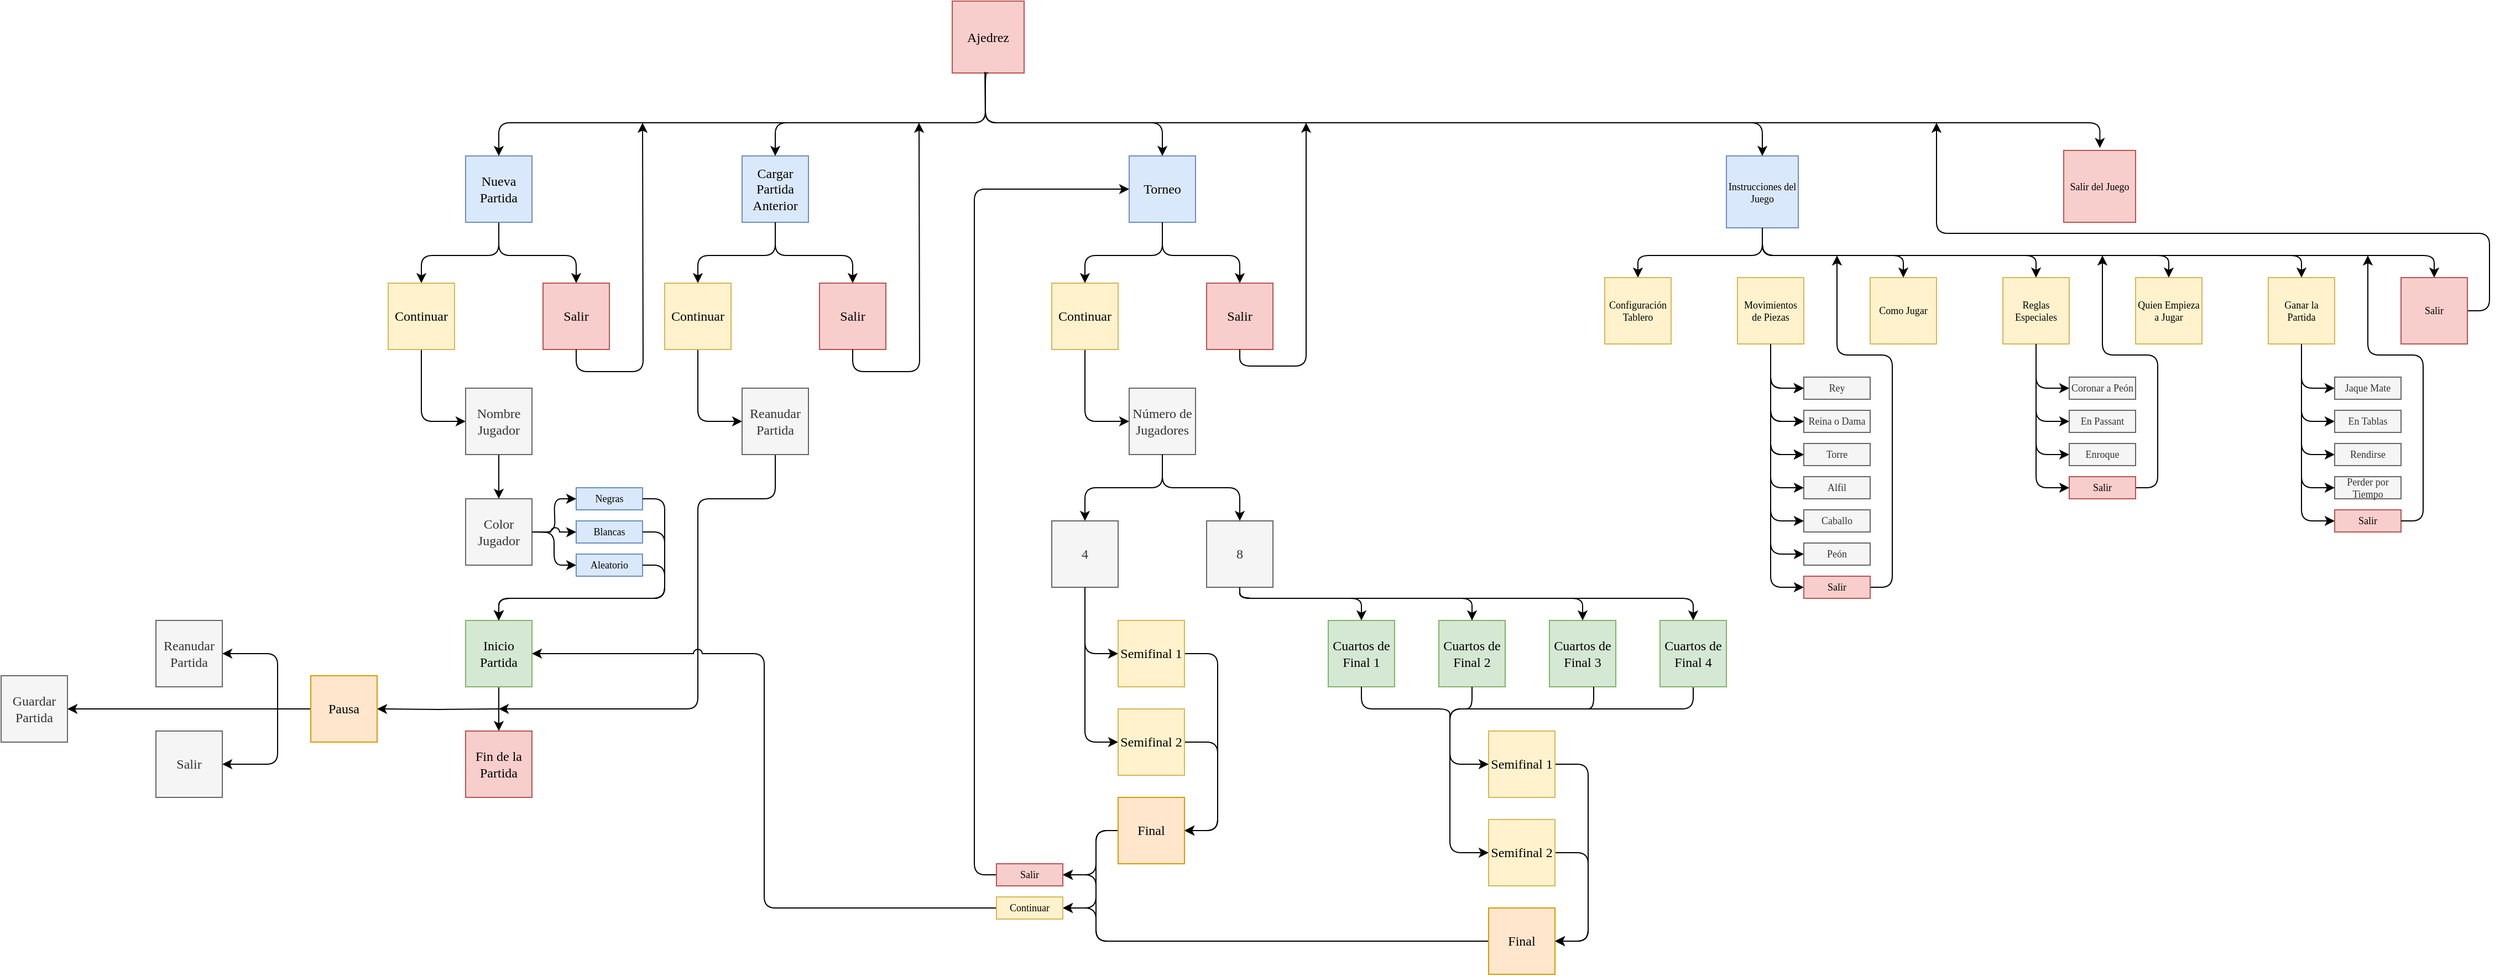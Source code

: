 <mxfile version="20.0.1" type="device"><diagram id="z6GlYAhw3vG-c2kYTJCL" name="Diagrama Flujo"><mxGraphModel dx="5795" dy="2648" grid="1" gridSize="10" guides="1" tooltips="1" connect="1" arrows="1" fold="1" page="0" pageScale="1" pageWidth="827" pageHeight="1169" math="0" shadow="0"><root><mxCell id="0"/><mxCell id="1" parent="0"/><mxCell id="bDnIO2Z3N-BTPdH9lTOX-17" value="" style="edgeStyle=orthogonalEdgeStyle;curved=0;rounded=1;sketch=0;orthogonalLoop=1;jettySize=auto;html=1;fontFamily=Comic Sans MS;fontSize=12;" edge="1" parent="1" source="bDnIO2Z3N-BTPdH9lTOX-1" target="bDnIO2Z3N-BTPdH9lTOX-6"><mxGeometry relative="1" as="geometry"><Array as="points"><mxPoint x="-2560" y="-710"/><mxPoint x="-2490" y="-710"/></Array></mxGeometry></mxCell><mxCell id="bDnIO2Z3N-BTPdH9lTOX-22" value="" style="edgeStyle=orthogonalEdgeStyle;curved=0;rounded=1;sketch=0;orthogonalLoop=1;jettySize=auto;html=1;fontFamily=Comic Sans MS;fontSize=12;entryX=0.5;entryY=0;entryDx=0;entryDy=0;" edge="1" parent="1" source="bDnIO2Z3N-BTPdH9lTOX-1" target="bDnIO2Z3N-BTPdH9lTOX-7"><mxGeometry relative="1" as="geometry"><Array as="points"><mxPoint x="-2560" y="-710"/><mxPoint x="-2630" y="-710"/></Array></mxGeometry></mxCell><mxCell id="bDnIO2Z3N-BTPdH9lTOX-1" value="Nueva Partida" style="whiteSpace=wrap;html=1;aspect=fixed;rounded=0;sketch=0;fillColor=#dae8fc;strokeColor=#6c8ebf;fontFamily=Comic Sans MS;" vertex="1" parent="1"><mxGeometry x="-2590" y="-800" width="60" height="60" as="geometry"/></mxCell><mxCell id="bDnIO2Z3N-BTPdH9lTOX-2" value="Cargar Partida Anterior" style="whiteSpace=wrap;html=1;aspect=fixed;rounded=0;sketch=0;fillColor=#dae8fc;strokeColor=#6c8ebf;fontFamily=Comic Sans MS;" vertex="1" parent="1"><mxGeometry x="-2340" y="-800" width="60" height="60" as="geometry"/></mxCell><mxCell id="bDnIO2Z3N-BTPdH9lTOX-4" value="Torneo" style="whiteSpace=wrap;html=1;aspect=fixed;rounded=0;sketch=0;fillColor=#dae8fc;strokeColor=#6c8ebf;fontFamily=Comic Sans MS;" vertex="1" parent="1"><mxGeometry x="-1990" y="-800" width="60" height="60" as="geometry"/></mxCell><mxCell id="bDnIO2Z3N-BTPdH9lTOX-170" value="" style="edgeStyle=orthogonalEdgeStyle;curved=0;rounded=1;sketch=0;orthogonalLoop=1;jettySize=auto;html=1;fontFamily=Comic Sans MS;fontSize=9;exitX=0.5;exitY=1;exitDx=0;exitDy=0;entryX=0.5;entryY=0;entryDx=0;entryDy=0;" edge="1" parent="1" source="bDnIO2Z3N-BTPdH9lTOX-5" target="bDnIO2Z3N-BTPdH9lTOX-102"><mxGeometry relative="1" as="geometry"><mxPoint x="-1530" y="-767.5" as="targetPoint"/><Array as="points"><mxPoint x="-1418" y="-710"/><mxPoint x="-1530" y="-710"/></Array></mxGeometry></mxCell><mxCell id="bDnIO2Z3N-BTPdH9lTOX-5" value="Instrucciones del Juego" style="whiteSpace=wrap;html=1;aspect=fixed;rounded=0;sketch=0;fillColor=#dae8fc;strokeColor=#6c8ebf;fontFamily=Comic Sans MS;fontSize=9;" vertex="1" parent="1"><mxGeometry x="-1450" y="-800" width="65" height="65" as="geometry"/></mxCell><mxCell id="bDnIO2Z3N-BTPdH9lTOX-6" value="Salir" style="whiteSpace=wrap;html=1;aspect=fixed;rounded=0;sketch=0;fontFamily=Comic Sans MS;fontSize=12;fillColor=#f8cecc;strokeColor=#b85450;" vertex="1" parent="1"><mxGeometry x="-2520" y="-685" width="60" height="60" as="geometry"/></mxCell><mxCell id="bDnIO2Z3N-BTPdH9lTOX-51" value="" style="edgeStyle=orthogonalEdgeStyle;curved=0;rounded=1;sketch=0;orthogonalLoop=1;jettySize=auto;html=1;fontFamily=Comic Sans MS;fontSize=12;entryX=0;entryY=0.5;entryDx=0;entryDy=0;exitX=0.5;exitY=1;exitDx=0;exitDy=0;" edge="1" parent="1" source="bDnIO2Z3N-BTPdH9lTOX-7" target="bDnIO2Z3N-BTPdH9lTOX-8"><mxGeometry relative="1" as="geometry"><mxPoint x="-2630" y="-545" as="targetPoint"/><Array as="points"><mxPoint x="-2630" y="-560"/></Array></mxGeometry></mxCell><mxCell id="bDnIO2Z3N-BTPdH9lTOX-7" value="Continuar&lt;font style=&quot;font-size: 12px;&quot;&gt;&lt;br style=&quot;font-size: 12px;&quot;&gt;&lt;/font&gt;" style="whiteSpace=wrap;html=1;aspect=fixed;rounded=0;sketch=0;fontFamily=Comic Sans MS;fontSize=12;fillColor=#fff2cc;strokeColor=#d6b656;" vertex="1" parent="1"><mxGeometry x="-2660" y="-685" width="60" height="60" as="geometry"/></mxCell><mxCell id="bDnIO2Z3N-BTPdH9lTOX-29" value="" style="edgeStyle=orthogonalEdgeStyle;curved=0;rounded=1;sketch=0;orthogonalLoop=1;jettySize=auto;html=1;fontFamily=Comic Sans MS;fontSize=12;" edge="1" parent="1" source="bDnIO2Z3N-BTPdH9lTOX-8" target="bDnIO2Z3N-BTPdH9lTOX-9"><mxGeometry relative="1" as="geometry"/></mxCell><mxCell id="bDnIO2Z3N-BTPdH9lTOX-8" value="Nombre Jugador" style="whiteSpace=wrap;html=1;aspect=fixed;rounded=0;sketch=0;fontFamily=Comic Sans MS;fontSize=12;fillColor=#f5f5f5;strokeColor=#666666;fontColor=#333333;" vertex="1" parent="1"><mxGeometry x="-2590" y="-590" width="60" height="60" as="geometry"/></mxCell><mxCell id="bDnIO2Z3N-BTPdH9lTOX-204" value="" style="edgeStyle=orthogonalEdgeStyle;curved=0;rounded=1;sketch=0;jumpStyle=arc;jumpSize=8;orthogonalLoop=1;jettySize=auto;html=1;fontFamily=Comic Sans MS;fontSize=9;" edge="1" parent="1" source="bDnIO2Z3N-BTPdH9lTOX-9" target="bDnIO2Z3N-BTPdH9lTOX-203"><mxGeometry relative="1" as="geometry"/></mxCell><mxCell id="bDnIO2Z3N-BTPdH9lTOX-9" value="Color Jugador" style="whiteSpace=wrap;html=1;aspect=fixed;rounded=0;sketch=0;fontFamily=Comic Sans MS;fontSize=12;fillColor=#f5f5f5;strokeColor=#666666;fontColor=#333333;" vertex="1" parent="1"><mxGeometry x="-2590" y="-490" width="60" height="60" as="geometry"/></mxCell><mxCell id="bDnIO2Z3N-BTPdH9lTOX-31" value="" style="edgeStyle=orthogonalEdgeStyle;curved=0;rounded=1;sketch=0;orthogonalLoop=1;jettySize=auto;html=1;fontFamily=Comic Sans MS;fontSize=12;" edge="1" parent="1" source="bDnIO2Z3N-BTPdH9lTOX-10" target="bDnIO2Z3N-BTPdH9lTOX-11"><mxGeometry relative="1" as="geometry"/></mxCell><mxCell id="bDnIO2Z3N-BTPdH9lTOX-10" value="Inicio Partida" style="whiteSpace=wrap;html=1;aspect=fixed;rounded=0;sketch=0;fontFamily=Comic Sans MS;fontSize=12;fillColor=#d5e8d4;strokeColor=#82b366;" vertex="1" parent="1"><mxGeometry x="-2590" y="-380" width="60" height="60" as="geometry"/></mxCell><mxCell id="bDnIO2Z3N-BTPdH9lTOX-11" value="Fin de la Partida" style="whiteSpace=wrap;html=1;aspect=fixed;rounded=0;sketch=0;fontFamily=Comic Sans MS;fontSize=12;fillColor=#f8cecc;strokeColor=#b85450;" vertex="1" parent="1"><mxGeometry x="-2590" y="-280" width="60" height="60" as="geometry"/></mxCell><mxCell id="bDnIO2Z3N-BTPdH9lTOX-32" value="" style="edgeStyle=orthogonalEdgeStyle;curved=0;rounded=1;sketch=0;orthogonalLoop=1;jettySize=auto;html=1;fontFamily=Comic Sans MS;fontSize=12;entryX=1;entryY=0.5;entryDx=0;entryDy=0;" edge="1" parent="1" target="bDnIO2Z3N-BTPdH9lTOX-13"><mxGeometry relative="1" as="geometry"><mxPoint x="-2560" y="-300" as="sourcePoint"/><mxPoint x="-2630" y="-350" as="targetPoint"/></mxGeometry></mxCell><mxCell id="bDnIO2Z3N-BTPdH9lTOX-35" value="" style="edgeStyle=orthogonalEdgeStyle;curved=0;rounded=1;sketch=0;orthogonalLoop=1;jettySize=auto;html=1;fontFamily=Comic Sans MS;fontSize=12;entryX=1;entryY=0.5;entryDx=0;entryDy=0;" edge="1" parent="1" source="bDnIO2Z3N-BTPdH9lTOX-13" target="bDnIO2Z3N-BTPdH9lTOX-14"><mxGeometry relative="1" as="geometry"/></mxCell><mxCell id="bDnIO2Z3N-BTPdH9lTOX-13" value="Pausa" style="whiteSpace=wrap;html=1;aspect=fixed;rounded=0;sketch=0;fontFamily=Comic Sans MS;fontSize=12;fillColor=#ffe6cc;strokeColor=#d79b00;" vertex="1" parent="1"><mxGeometry x="-2730" y="-330" width="60" height="60" as="geometry"/></mxCell><mxCell id="bDnIO2Z3N-BTPdH9lTOX-14" value="Guardar Partida" style="whiteSpace=wrap;html=1;aspect=fixed;rounded=0;sketch=0;fontFamily=Comic Sans MS;fontSize=12;fillColor=#f5f5f5;strokeColor=#666666;fontColor=#333333;" vertex="1" parent="1"><mxGeometry x="-3010" y="-330" width="60" height="60" as="geometry"/></mxCell><mxCell id="bDnIO2Z3N-BTPdH9lTOX-34" value="" style="edgeStyle=orthogonalEdgeStyle;curved=0;rounded=1;sketch=0;orthogonalLoop=1;jettySize=auto;html=1;fontFamily=Comic Sans MS;fontSize=12;entryX=1;entryY=0.5;entryDx=0;entryDy=0;" edge="1" parent="1" target="bDnIO2Z3N-BTPdH9lTOX-15"><mxGeometry relative="1" as="geometry"><mxPoint x="-2760" y="-300" as="sourcePoint"/><Array as="points"><mxPoint x="-2760" y="-350"/></Array></mxGeometry></mxCell><mxCell id="bDnIO2Z3N-BTPdH9lTOX-15" value="Reanudar Partida" style="whiteSpace=wrap;html=1;aspect=fixed;rounded=0;sketch=0;fontFamily=Comic Sans MS;fontSize=12;fillColor=#f5f5f5;strokeColor=#666666;fontColor=#333333;" vertex="1" parent="1"><mxGeometry x="-2870" y="-380" width="60" height="60" as="geometry"/></mxCell><mxCell id="bDnIO2Z3N-BTPdH9lTOX-33" value="" style="edgeStyle=orthogonalEdgeStyle;curved=0;rounded=1;sketch=0;orthogonalLoop=1;jettySize=auto;html=1;fontFamily=Comic Sans MS;fontSize=12;entryX=1;entryY=0.5;entryDx=0;entryDy=0;" edge="1" parent="1" target="bDnIO2Z3N-BTPdH9lTOX-16"><mxGeometry relative="1" as="geometry"><mxPoint x="-2760" y="-300" as="sourcePoint"/><Array as="points"><mxPoint x="-2760" y="-250"/></Array></mxGeometry></mxCell><mxCell id="bDnIO2Z3N-BTPdH9lTOX-16" value="Salir" style="whiteSpace=wrap;html=1;aspect=fixed;rounded=0;sketch=0;fontFamily=Comic Sans MS;fontSize=12;fillColor=#f5f5f5;strokeColor=#666666;fontColor=#333333;" vertex="1" parent="1"><mxGeometry x="-2870" y="-280" width="60" height="60" as="geometry"/></mxCell><mxCell id="bDnIO2Z3N-BTPdH9lTOX-36" value="" style="edgeStyle=orthogonalEdgeStyle;curved=0;rounded=1;sketch=0;orthogonalLoop=1;jettySize=auto;html=1;fontFamily=Comic Sans MS;fontSize=12;entryX=0.5;entryY=0;entryDx=0;entryDy=0;" edge="1" parent="1" target="bDnIO2Z3N-BTPdH9lTOX-38"><mxGeometry relative="1" as="geometry"><mxPoint x="-2310" y="-740" as="sourcePoint"/><Array as="points"><mxPoint x="-2310" y="-710"/><mxPoint x="-2380" y="-710"/></Array></mxGeometry></mxCell><mxCell id="bDnIO2Z3N-BTPdH9lTOX-42" value="" style="edgeStyle=orthogonalEdgeStyle;curved=0;rounded=1;sketch=0;orthogonalLoop=1;jettySize=auto;html=1;fontFamily=Comic Sans MS;fontSize=12;entryX=0;entryY=0.5;entryDx=0;entryDy=0;exitX=0.5;exitY=1;exitDx=0;exitDy=0;" edge="1" parent="1" source="bDnIO2Z3N-BTPdH9lTOX-38" target="bDnIO2Z3N-BTPdH9lTOX-40"><mxGeometry relative="1" as="geometry"><mxPoint x="-2240" y="-545" as="targetPoint"/><Array as="points"><mxPoint x="-2380" y="-560"/></Array></mxGeometry></mxCell><mxCell id="bDnIO2Z3N-BTPdH9lTOX-37" value="Salir" style="whiteSpace=wrap;html=1;aspect=fixed;rounded=0;sketch=0;fontFamily=Comic Sans MS;fontSize=12;fillColor=#f8cecc;strokeColor=#b85450;" vertex="1" parent="1"><mxGeometry x="-2270" y="-685" width="60" height="60" as="geometry"/></mxCell><mxCell id="bDnIO2Z3N-BTPdH9lTOX-38" value="Continuar&lt;font style=&quot;font-size: 12px;&quot;&gt;&lt;br style=&quot;font-size: 12px;&quot;&gt;&lt;/font&gt;" style="whiteSpace=wrap;html=1;aspect=fixed;rounded=0;sketch=0;fontFamily=Comic Sans MS;fontSize=12;fillColor=#fff2cc;strokeColor=#d6b656;" vertex="1" parent="1"><mxGeometry x="-2410" y="-685" width="60" height="60" as="geometry"/></mxCell><mxCell id="bDnIO2Z3N-BTPdH9lTOX-39" value="" style="edgeStyle=orthogonalEdgeStyle;curved=0;rounded=1;sketch=0;orthogonalLoop=1;jettySize=auto;html=1;fontFamily=Comic Sans MS;fontSize=12;" edge="1" parent="1"><mxGeometry relative="1" as="geometry"><mxPoint x="-2310" y="-740" as="sourcePoint"/><mxPoint x="-2240" y="-685" as="targetPoint"/><Array as="points"><mxPoint x="-2310" y="-710"/><mxPoint x="-2240" y="-710"/></Array></mxGeometry></mxCell><mxCell id="bDnIO2Z3N-BTPdH9lTOX-44" value="" style="edgeStyle=orthogonalEdgeStyle;curved=0;rounded=1;sketch=0;orthogonalLoop=1;jettySize=auto;html=1;fontFamily=Comic Sans MS;fontSize=12;" edge="1" parent="1" source="bDnIO2Z3N-BTPdH9lTOX-40"><mxGeometry relative="1" as="geometry"><mxPoint x="-2560" y="-300" as="targetPoint"/><Array as="points"><mxPoint x="-2310" y="-490"/><mxPoint x="-2380" y="-490"/><mxPoint x="-2380" y="-300"/></Array></mxGeometry></mxCell><mxCell id="bDnIO2Z3N-BTPdH9lTOX-40" value="Reanudar Partida" style="whiteSpace=wrap;html=1;aspect=fixed;rounded=0;sketch=0;fontFamily=Comic Sans MS;fontSize=12;fillColor=#f5f5f5;strokeColor=#666666;fontColor=#333333;" vertex="1" parent="1"><mxGeometry x="-2340" y="-590" width="60" height="60" as="geometry"/></mxCell><mxCell id="bDnIO2Z3N-BTPdH9lTOX-45" value="" style="edgeStyle=orthogonalEdgeStyle;curved=0;rounded=1;sketch=0;orthogonalLoop=1;jettySize=auto;html=1;fontFamily=Comic Sans MS;fontSize=12;entryX=0.5;entryY=0;entryDx=0;entryDy=0;" edge="1" parent="1" target="bDnIO2Z3N-BTPdH9lTOX-47"><mxGeometry relative="1" as="geometry"><mxPoint x="-1960" y="-740" as="sourcePoint"/><Array as="points"><mxPoint x="-1960" y="-710"/><mxPoint x="-2030" y="-710"/></Array></mxGeometry></mxCell><mxCell id="bDnIO2Z3N-BTPdH9lTOX-46" value="Salir" style="whiteSpace=wrap;html=1;aspect=fixed;rounded=0;sketch=0;fontFamily=Comic Sans MS;fontSize=12;fillColor=#f8cecc;strokeColor=#b85450;" vertex="1" parent="1"><mxGeometry x="-1920" y="-685" width="60" height="60" as="geometry"/></mxCell><mxCell id="bDnIO2Z3N-BTPdH9lTOX-53" value="" style="edgeStyle=orthogonalEdgeStyle;curved=0;rounded=1;sketch=0;orthogonalLoop=1;jettySize=auto;html=1;fontFamily=Comic Sans MS;fontSize=12;exitX=0.5;exitY=1;exitDx=0;exitDy=0;entryX=0;entryY=0.5;entryDx=0;entryDy=0;" edge="1" parent="1" source="bDnIO2Z3N-BTPdH9lTOX-47" target="bDnIO2Z3N-BTPdH9lTOX-52"><mxGeometry relative="1" as="geometry"><Array as="points"><mxPoint x="-2030" y="-560"/></Array></mxGeometry></mxCell><mxCell id="bDnIO2Z3N-BTPdH9lTOX-47" value="Continuar&lt;font style=&quot;font-size: 12px;&quot;&gt;&lt;br style=&quot;font-size: 12px;&quot;&gt;&lt;/font&gt;" style="whiteSpace=wrap;html=1;aspect=fixed;rounded=0;sketch=0;fontFamily=Comic Sans MS;fontSize=12;fillColor=#fff2cc;strokeColor=#d6b656;" vertex="1" parent="1"><mxGeometry x="-2060" y="-685" width="60" height="60" as="geometry"/></mxCell><mxCell id="bDnIO2Z3N-BTPdH9lTOX-49" value="" style="edgeStyle=orthogonalEdgeStyle;curved=0;rounded=1;sketch=0;orthogonalLoop=1;jettySize=auto;html=1;fontFamily=Comic Sans MS;fontSize=12;" edge="1" parent="1"><mxGeometry relative="1" as="geometry"><mxPoint x="-1960" y="-740" as="sourcePoint"/><mxPoint x="-1890" y="-685" as="targetPoint"/><Array as="points"><mxPoint x="-1960" y="-710"/><mxPoint x="-1890" y="-710"/></Array></mxGeometry></mxCell><mxCell id="bDnIO2Z3N-BTPdH9lTOX-56" value="" style="edgeStyle=orthogonalEdgeStyle;curved=0;rounded=1;sketch=0;orthogonalLoop=1;jettySize=auto;html=1;fontFamily=Comic Sans MS;fontSize=12;exitX=0.5;exitY=1;exitDx=0;exitDy=0;" edge="1" parent="1" source="bDnIO2Z3N-BTPdH9lTOX-52" target="bDnIO2Z3N-BTPdH9lTOX-55"><mxGeometry relative="1" as="geometry"><Array as="points"><mxPoint x="-1960" y="-500"/><mxPoint x="-1890" y="-500"/></Array></mxGeometry></mxCell><mxCell id="bDnIO2Z3N-BTPdH9lTOX-52" value="Número de Jugadores" style="whiteSpace=wrap;html=1;aspect=fixed;rounded=0;sketch=0;fontFamily=Comic Sans MS;fontSize=12;fillColor=#f5f5f5;strokeColor=#666666;fontColor=#333333;" vertex="1" parent="1"><mxGeometry x="-1990" y="-590" width="60" height="60" as="geometry"/></mxCell><mxCell id="bDnIO2Z3N-BTPdH9lTOX-57" value="" style="edgeStyle=orthogonalEdgeStyle;curved=0;rounded=1;sketch=0;orthogonalLoop=1;jettySize=auto;html=1;fontFamily=Comic Sans MS;fontSize=12;entryX=0.5;entryY=0;entryDx=0;entryDy=0;" edge="1" parent="1" target="bDnIO2Z3N-BTPdH9lTOX-54"><mxGeometry relative="1" as="geometry"><mxPoint x="-1960" y="-530" as="sourcePoint"/><Array as="points"><mxPoint x="-1960" y="-500"/><mxPoint x="-2030" y="-500"/></Array></mxGeometry></mxCell><mxCell id="bDnIO2Z3N-BTPdH9lTOX-60" value="" style="edgeStyle=orthogonalEdgeStyle;curved=0;rounded=1;sketch=0;orthogonalLoop=1;jettySize=auto;html=1;fontFamily=Comic Sans MS;fontSize=12;entryX=0;entryY=0.5;entryDx=0;entryDy=0;" edge="1" parent="1" source="bDnIO2Z3N-BTPdH9lTOX-54" target="bDnIO2Z3N-BTPdH9lTOX-58"><mxGeometry relative="1" as="geometry"/></mxCell><mxCell id="bDnIO2Z3N-BTPdH9lTOX-54" value="4" style="whiteSpace=wrap;html=1;aspect=fixed;rounded=0;sketch=0;fontFamily=Comic Sans MS;fontSize=12;fillColor=#f5f5f5;strokeColor=#666666;fontColor=#333333;" vertex="1" parent="1"><mxGeometry x="-2060" y="-470" width="60" height="60" as="geometry"/></mxCell><mxCell id="bDnIO2Z3N-BTPdH9lTOX-85" value="" style="edgeStyle=orthogonalEdgeStyle;curved=0;rounded=1;sketch=0;orthogonalLoop=1;jettySize=auto;html=1;fontFamily=Comic Sans MS;fontSize=12;entryX=0.5;entryY=0;entryDx=0;entryDy=0;" edge="1" parent="1" source="bDnIO2Z3N-BTPdH9lTOX-55" target="bDnIO2Z3N-BTPdH9lTOX-83"><mxGeometry relative="1" as="geometry"><mxPoint x="-1890" y="-330" as="targetPoint"/><Array as="points"><mxPoint x="-1890" y="-400"/><mxPoint x="-1480" y="-400"/></Array></mxGeometry></mxCell><mxCell id="bDnIO2Z3N-BTPdH9lTOX-55" value="8" style="whiteSpace=wrap;html=1;aspect=fixed;rounded=0;sketch=0;fontFamily=Comic Sans MS;fontSize=12;fillColor=#f5f5f5;strokeColor=#666666;fontColor=#333333;" vertex="1" parent="1"><mxGeometry x="-1920" y="-470" width="60" height="60" as="geometry"/></mxCell><mxCell id="bDnIO2Z3N-BTPdH9lTOX-70" value="" style="edgeStyle=orthogonalEdgeStyle;curved=0;rounded=1;sketch=0;orthogonalLoop=1;jettySize=auto;html=1;fontFamily=Comic Sans MS;fontSize=12;entryX=1;entryY=0.5;entryDx=0;entryDy=0;exitX=1;exitY=0.5;exitDx=0;exitDy=0;" edge="1" parent="1" source="bDnIO2Z3N-BTPdH9lTOX-58" target="bDnIO2Z3N-BTPdH9lTOX-66"><mxGeometry relative="1" as="geometry"><mxPoint x="-1860" y="-270" as="targetPoint"/><Array as="points"><mxPoint x="-1910" y="-270"/><mxPoint x="-1910" y="-190"/></Array></mxGeometry></mxCell><mxCell id="bDnIO2Z3N-BTPdH9lTOX-58" value="Semifinal 2" style="whiteSpace=wrap;html=1;aspect=fixed;rounded=0;sketch=0;fontFamily=Comic Sans MS;fontSize=12;fillColor=#fff2cc;strokeColor=#d6b656;" vertex="1" parent="1"><mxGeometry x="-2000" y="-300" width="60" height="60" as="geometry"/></mxCell><mxCell id="bDnIO2Z3N-BTPdH9lTOX-68" value="" style="edgeStyle=orthogonalEdgeStyle;curved=0;rounded=1;sketch=0;orthogonalLoop=1;jettySize=auto;html=1;fontFamily=Comic Sans MS;fontSize=12;entryX=1;entryY=0.5;entryDx=0;entryDy=0;exitX=1;exitY=0.5;exitDx=0;exitDy=0;" edge="1" parent="1" source="bDnIO2Z3N-BTPdH9lTOX-59" target="bDnIO2Z3N-BTPdH9lTOX-66"><mxGeometry relative="1" as="geometry"><mxPoint x="-1860" y="-350" as="targetPoint"/><Array as="points"><mxPoint x="-1910" y="-350"/><mxPoint x="-1910" y="-190"/></Array></mxGeometry></mxCell><mxCell id="bDnIO2Z3N-BTPdH9lTOX-59" value="Semifinal 1" style="whiteSpace=wrap;html=1;aspect=fixed;rounded=0;sketch=0;fontFamily=Comic Sans MS;fontSize=12;fillColor=#fff2cc;strokeColor=#d6b656;" vertex="1" parent="1"><mxGeometry x="-2000" y="-380" width="60" height="60" as="geometry"/></mxCell><mxCell id="bDnIO2Z3N-BTPdH9lTOX-64" value="" style="edgeStyle=orthogonalEdgeStyle;curved=0;rounded=1;sketch=0;orthogonalLoop=1;jettySize=auto;html=1;fontFamily=Comic Sans MS;fontSize=12;entryX=0;entryY=0.5;entryDx=0;entryDy=0;" edge="1" parent="1" target="bDnIO2Z3N-BTPdH9lTOX-59"><mxGeometry relative="1" as="geometry"><mxPoint x="-2030" y="-410" as="sourcePoint"/><mxPoint x="-1990" y="-260" as="targetPoint"/><Array as="points"><mxPoint x="-2030" y="-350"/></Array></mxGeometry></mxCell><mxCell id="bDnIO2Z3N-BTPdH9lTOX-186" value="" style="edgeStyle=orthogonalEdgeStyle;curved=0;rounded=1;sketch=0;orthogonalLoop=1;jettySize=auto;html=1;fontFamily=Comic Sans MS;fontSize=9;entryX=1;entryY=0.5;entryDx=0;entryDy=0;" edge="1" parent="1" source="bDnIO2Z3N-BTPdH9lTOX-66" target="bDnIO2Z3N-BTPdH9lTOX-185"><mxGeometry relative="1" as="geometry"><Array as="points"><mxPoint x="-2020" y="-190"/><mxPoint x="-2020" y="-120"/></Array></mxGeometry></mxCell><mxCell id="bDnIO2Z3N-BTPdH9lTOX-192" value="" style="edgeStyle=orthogonalEdgeStyle;curved=0;rounded=1;sketch=0;orthogonalLoop=1;jettySize=auto;html=1;fontFamily=Comic Sans MS;fontSize=9;entryX=1;entryY=0.5;entryDx=0;entryDy=0;" edge="1" parent="1" source="bDnIO2Z3N-BTPdH9lTOX-66" target="bDnIO2Z3N-BTPdH9lTOX-184"><mxGeometry relative="1" as="geometry"><mxPoint x="-1970" y="-80" as="targetPoint"/><Array as="points"><mxPoint x="-2020" y="-190"/><mxPoint x="-2020" y="-150"/></Array></mxGeometry></mxCell><mxCell id="bDnIO2Z3N-BTPdH9lTOX-66" value="Final" style="whiteSpace=wrap;html=1;aspect=fixed;rounded=0;sketch=0;fontFamily=Comic Sans MS;fontSize=12;fillColor=#ffe6cc;strokeColor=#d79b00;" vertex="1" parent="1"><mxGeometry x="-2000" y="-220" width="60" height="60" as="geometry"/></mxCell><mxCell id="bDnIO2Z3N-BTPdH9lTOX-71" value="" style="edgeStyle=orthogonalEdgeStyle;curved=0;rounded=1;sketch=0;orthogonalLoop=1;jettySize=auto;html=1;fontFamily=Comic Sans MS;fontSize=12;entryX=1;entryY=0.5;entryDx=0;entryDy=0;exitX=1;exitY=0.5;exitDx=0;exitDy=0;" edge="1" parent="1" source="bDnIO2Z3N-BTPdH9lTOX-72" target="bDnIO2Z3N-BTPdH9lTOX-75"><mxGeometry relative="1" as="geometry"><mxPoint x="-1525" y="-170" as="targetPoint"/><Array as="points"><mxPoint x="-1575" y="-170"/><mxPoint x="-1575" y="-90"/></Array></mxGeometry></mxCell><mxCell id="bDnIO2Z3N-BTPdH9lTOX-72" value="Semifinal 2" style="whiteSpace=wrap;html=1;aspect=fixed;rounded=0;sketch=0;fontFamily=Comic Sans MS;fontSize=12;fillColor=#fff2cc;strokeColor=#d6b656;" vertex="1" parent="1"><mxGeometry x="-1665" y="-200" width="60" height="60" as="geometry"/></mxCell><mxCell id="bDnIO2Z3N-BTPdH9lTOX-73" value="" style="edgeStyle=orthogonalEdgeStyle;curved=0;rounded=1;sketch=0;orthogonalLoop=1;jettySize=auto;html=1;fontFamily=Comic Sans MS;fontSize=12;entryX=1;entryY=0.5;entryDx=0;entryDy=0;exitX=1;exitY=0.5;exitDx=0;exitDy=0;" edge="1" parent="1" source="bDnIO2Z3N-BTPdH9lTOX-74" target="bDnIO2Z3N-BTPdH9lTOX-75"><mxGeometry relative="1" as="geometry"><mxPoint x="-1525" y="-250" as="targetPoint"/><Array as="points"><mxPoint x="-1575" y="-250"/><mxPoint x="-1575" y="-90"/></Array></mxGeometry></mxCell><mxCell id="bDnIO2Z3N-BTPdH9lTOX-74" value="Semifinal 1" style="whiteSpace=wrap;html=1;aspect=fixed;rounded=0;sketch=0;fontFamily=Comic Sans MS;fontSize=12;fillColor=#fff2cc;strokeColor=#d6b656;" vertex="1" parent="1"><mxGeometry x="-1665" y="-280" width="60" height="60" as="geometry"/></mxCell><mxCell id="bDnIO2Z3N-BTPdH9lTOX-188" value="" style="edgeStyle=orthogonalEdgeStyle;curved=0;rounded=1;sketch=0;orthogonalLoop=1;jettySize=auto;html=1;fontFamily=Comic Sans MS;fontSize=9;entryX=1;entryY=0.5;entryDx=0;entryDy=0;" edge="1" parent="1" source="bDnIO2Z3N-BTPdH9lTOX-75" target="bDnIO2Z3N-BTPdH9lTOX-185"><mxGeometry relative="1" as="geometry"><mxPoint x="-1745" y="-90" as="targetPoint"/><Array as="points"><mxPoint x="-2020" y="-90"/><mxPoint x="-2020" y="-120"/></Array></mxGeometry></mxCell><mxCell id="bDnIO2Z3N-BTPdH9lTOX-190" value="" style="edgeStyle=orthogonalEdgeStyle;curved=0;rounded=1;sketch=0;orthogonalLoop=1;jettySize=auto;html=1;fontFamily=Comic Sans MS;fontSize=9;entryX=1;entryY=0.5;entryDx=0;entryDy=0;" edge="1" parent="1" source="bDnIO2Z3N-BTPdH9lTOX-75" target="bDnIO2Z3N-BTPdH9lTOX-184"><mxGeometry relative="1" as="geometry"><mxPoint x="-1635" y="20" as="targetPoint"/><Array as="points"><mxPoint x="-2020" y="-90"/><mxPoint x="-2020" y="-150"/></Array></mxGeometry></mxCell><mxCell id="bDnIO2Z3N-BTPdH9lTOX-75" value="Final" style="whiteSpace=wrap;html=1;aspect=fixed;rounded=0;sketch=0;fontFamily=Comic Sans MS;fontSize=12;fillColor=#ffe6cc;strokeColor=#d79b00;" vertex="1" parent="1"><mxGeometry x="-1665" y="-120" width="60" height="60" as="geometry"/></mxCell><mxCell id="bDnIO2Z3N-BTPdH9lTOX-76" value="Cuartos de Final 1" style="whiteSpace=wrap;html=1;aspect=fixed;rounded=0;sketch=0;fontFamily=Comic Sans MS;fontSize=12;fillColor=#d5e8d4;strokeColor=#82b366;" vertex="1" parent="1"><mxGeometry x="-1810" y="-380" width="60" height="60" as="geometry"/></mxCell><mxCell id="bDnIO2Z3N-BTPdH9lTOX-77" value="Cuartos de Final 2" style="whiteSpace=wrap;html=1;aspect=fixed;rounded=0;sketch=0;fontFamily=Comic Sans MS;fontSize=12;fillColor=#d5e8d4;strokeColor=#82b366;" vertex="1" parent="1"><mxGeometry x="-1710" y="-380" width="60" height="60" as="geometry"/></mxCell><mxCell id="bDnIO2Z3N-BTPdH9lTOX-82" value="Cuartos de Final 3" style="whiteSpace=wrap;html=1;aspect=fixed;rounded=0;sketch=0;fontFamily=Comic Sans MS;fontSize=12;fillColor=#d5e8d4;strokeColor=#82b366;" vertex="1" parent="1"><mxGeometry x="-1610" y="-380" width="60" height="60" as="geometry"/></mxCell><mxCell id="bDnIO2Z3N-BTPdH9lTOX-90" value="" style="edgeStyle=orthogonalEdgeStyle;curved=0;rounded=1;sketch=0;orthogonalLoop=1;jettySize=auto;html=1;fontFamily=Comic Sans MS;fontSize=12;entryX=0;entryY=0.5;entryDx=0;entryDy=0;" edge="1" parent="1" source="bDnIO2Z3N-BTPdH9lTOX-83" target="bDnIO2Z3N-BTPdH9lTOX-72"><mxGeometry relative="1" as="geometry"><mxPoint x="-1480" y="-240" as="targetPoint"/><Array as="points"><mxPoint x="-1480" y="-300"/><mxPoint x="-1700" y="-300"/><mxPoint x="-1700" y="-170"/></Array></mxGeometry></mxCell><mxCell id="bDnIO2Z3N-BTPdH9lTOX-83" value="Cuartos de Final 4" style="whiteSpace=wrap;html=1;aspect=fixed;rounded=0;sketch=0;fontFamily=Comic Sans MS;fontSize=12;fillColor=#d5e8d4;strokeColor=#82b366;" vertex="1" parent="1"><mxGeometry x="-1510" y="-380" width="60" height="60" as="geometry"/></mxCell><mxCell id="bDnIO2Z3N-BTPdH9lTOX-86" value="" style="edgeStyle=orthogonalEdgeStyle;curved=0;rounded=1;sketch=0;orthogonalLoop=1;jettySize=auto;html=1;fontFamily=Comic Sans MS;fontSize=12;entryX=0.5;entryY=0;entryDx=0;entryDy=0;exitX=0.5;exitY=1;exitDx=0;exitDy=0;" edge="1" parent="1" source="bDnIO2Z3N-BTPdH9lTOX-55" target="bDnIO2Z3N-BTPdH9lTOX-82"><mxGeometry relative="1" as="geometry"><mxPoint x="-1880" y="-400" as="sourcePoint"/><mxPoint x="-1470" y="-370" as="targetPoint"/><Array as="points"><mxPoint x="-1890" y="-400"/><mxPoint x="-1580" y="-400"/></Array></mxGeometry></mxCell><mxCell id="bDnIO2Z3N-BTPdH9lTOX-87" value="" style="edgeStyle=orthogonalEdgeStyle;curved=0;rounded=1;sketch=0;orthogonalLoop=1;jettySize=auto;html=1;fontFamily=Comic Sans MS;fontSize=12;" edge="1" parent="1"><mxGeometry relative="1" as="geometry"><mxPoint x="-1890" y="-410" as="sourcePoint"/><mxPoint x="-1680" y="-380" as="targetPoint"/><Array as="points"><mxPoint x="-1890" y="-400"/><mxPoint x="-1680" y="-400"/></Array></mxGeometry></mxCell><mxCell id="bDnIO2Z3N-BTPdH9lTOX-88" value="" style="edgeStyle=orthogonalEdgeStyle;curved=0;rounded=1;sketch=0;orthogonalLoop=1;jettySize=auto;html=1;fontFamily=Comic Sans MS;fontSize=12;entryX=0.5;entryY=0;entryDx=0;entryDy=0;" edge="1" parent="1" target="bDnIO2Z3N-BTPdH9lTOX-76"><mxGeometry relative="1" as="geometry"><mxPoint x="-1890" y="-410" as="sourcePoint"/><mxPoint x="-1450" y="-350" as="targetPoint"/><Array as="points"><mxPoint x="-1890" y="-400"/><mxPoint x="-1780" y="-400"/></Array></mxGeometry></mxCell><mxCell id="bDnIO2Z3N-BTPdH9lTOX-91" value="" style="edgeStyle=orthogonalEdgeStyle;curved=0;rounded=1;sketch=0;orthogonalLoop=1;jettySize=auto;html=1;fontFamily=Comic Sans MS;fontSize=12;entryX=0;entryY=0.5;entryDx=0;entryDy=0;" edge="1" parent="1" target="bDnIO2Z3N-BTPdH9lTOX-74"><mxGeometry relative="1" as="geometry"><mxPoint x="-1700" y="-290" as="sourcePoint"/><mxPoint x="-1720" y="-150" as="targetPoint"/><Array as="points"><mxPoint x="-1700" y="-250"/></Array></mxGeometry></mxCell><mxCell id="bDnIO2Z3N-BTPdH9lTOX-95" value="" style="endArrow=none;html=1;rounded=1;sketch=0;fontFamily=Comic Sans MS;fontSize=12;curved=0;entryX=0.5;entryY=1;entryDx=0;entryDy=0;" edge="1" parent="1" target="bDnIO2Z3N-BTPdH9lTOX-76"><mxGeometry width="50" height="50" relative="1" as="geometry"><mxPoint x="-1700" y="-290" as="sourcePoint"/><mxPoint x="-1870" y="-370" as="targetPoint"/><Array as="points"><mxPoint x="-1700" y="-290"/><mxPoint x="-1700" y="-300"/><mxPoint x="-1720" y="-300"/><mxPoint x="-1780" y="-300"/></Array></mxGeometry></mxCell><mxCell id="bDnIO2Z3N-BTPdH9lTOX-96" value="" style="endArrow=none;html=1;rounded=1;sketch=0;fontFamily=Comic Sans MS;fontSize=12;curved=0;entryX=0.5;entryY=1;entryDx=0;entryDy=0;" edge="1" parent="1" target="bDnIO2Z3N-BTPdH9lTOX-77"><mxGeometry width="50" height="50" relative="1" as="geometry"><mxPoint x="-1700" y="-280" as="sourcePoint"/><mxPoint x="-1770" y="-310" as="targetPoint"/><Array as="points"><mxPoint x="-1700" y="-300"/><mxPoint x="-1680" y="-300"/></Array></mxGeometry></mxCell><mxCell id="bDnIO2Z3N-BTPdH9lTOX-97" value="" style="endArrow=none;html=1;rounded=1;sketch=0;fontFamily=Comic Sans MS;fontSize=12;curved=0;entryX=0.5;entryY=1;entryDx=0;entryDy=0;" edge="1" parent="1"><mxGeometry width="50" height="50" relative="1" as="geometry"><mxPoint x="-1620" y="-300" as="sourcePoint"/><mxPoint x="-1570" y="-320" as="targetPoint"/><Array as="points"><mxPoint x="-1590" y="-300"/><mxPoint x="-1570" y="-300"/></Array></mxGeometry></mxCell><mxCell id="bDnIO2Z3N-BTPdH9lTOX-102" value="Configuración Tablero&lt;font style=&quot;font-size: 9px;&quot;&gt;&lt;br style=&quot;font-size: 9px;&quot;&gt;&lt;/font&gt;" style="whiteSpace=wrap;html=1;aspect=fixed;rounded=0;sketch=0;fontFamily=Comic Sans MS;fontSize=9;fillColor=#fff2cc;strokeColor=#d6b656;" vertex="1" parent="1"><mxGeometry x="-1560" y="-690" width="60" height="60" as="geometry"/></mxCell><mxCell id="bDnIO2Z3N-BTPdH9lTOX-118" value="" style="edgeStyle=orthogonalEdgeStyle;curved=0;rounded=1;sketch=0;orthogonalLoop=1;jettySize=auto;html=1;fontFamily=Comic Sans MS;fontSize=9;entryX=0;entryY=0.5;entryDx=0;entryDy=0;" edge="1" parent="1" source="bDnIO2Z3N-BTPdH9lTOX-103" target="bDnIO2Z3N-BTPdH9lTOX-117"><mxGeometry relative="1" as="geometry"/></mxCell><mxCell id="bDnIO2Z3N-BTPdH9lTOX-103" value="Movimientos de Piezas&lt;font style=&quot;font-size: 9px;&quot;&gt;&lt;br style=&quot;font-size: 9px;&quot;&gt;&lt;/font&gt;" style="whiteSpace=wrap;html=1;aspect=fixed;rounded=0;sketch=0;fontFamily=Comic Sans MS;fontSize=9;fillColor=#fff2cc;strokeColor=#d6b656;" vertex="1" parent="1"><mxGeometry x="-1440" y="-690" width="60" height="60" as="geometry"/></mxCell><mxCell id="bDnIO2Z3N-BTPdH9lTOX-104" value="Como Jugar&lt;font style=&quot;font-size: 9px;&quot;&gt;&lt;br style=&quot;font-size: 9px;&quot;&gt;&lt;/font&gt;" style="whiteSpace=wrap;html=1;aspect=fixed;rounded=0;sketch=0;fontFamily=Comic Sans MS;fontSize=9;fillColor=#fff2cc;strokeColor=#d6b656;" vertex="1" parent="1"><mxGeometry x="-1320" y="-690" width="60" height="60" as="geometry"/></mxCell><mxCell id="bDnIO2Z3N-BTPdH9lTOX-105" value="Reglas Especiales&lt;font style=&quot;font-size: 9px;&quot;&gt;&lt;br style=&quot;font-size: 9px;&quot;&gt;&lt;/font&gt;" style="whiteSpace=wrap;html=1;aspect=fixed;rounded=0;sketch=0;fontFamily=Comic Sans MS;fontSize=9;fillColor=#fff2cc;strokeColor=#d6b656;" vertex="1" parent="1"><mxGeometry x="-1200" y="-690" width="60" height="60" as="geometry"/></mxCell><mxCell id="bDnIO2Z3N-BTPdH9lTOX-106" value="Quien Empieza a Jugar&lt;font style=&quot;font-size: 9px;&quot;&gt;&lt;br style=&quot;font-size: 9px;&quot;&gt;&lt;/font&gt;" style="whiteSpace=wrap;html=1;aspect=fixed;rounded=0;sketch=0;fontFamily=Comic Sans MS;fontSize=9;fillColor=#fff2cc;strokeColor=#d6b656;" vertex="1" parent="1"><mxGeometry x="-1080" y="-690" width="60" height="60" as="geometry"/></mxCell><mxCell id="bDnIO2Z3N-BTPdH9lTOX-107" value="Ganar la Partida&lt;font style=&quot;font-size: 9px;&quot;&gt;&lt;br style=&quot;font-size: 9px;&quot;&gt;&lt;/font&gt;" style="whiteSpace=wrap;html=1;aspect=fixed;rounded=0;sketch=0;fontFamily=Comic Sans MS;fontSize=9;fillColor=#fff2cc;strokeColor=#d6b656;" vertex="1" parent="1"><mxGeometry x="-960" y="-690" width="60" height="60" as="geometry"/></mxCell><mxCell id="bDnIO2Z3N-BTPdH9lTOX-168" value="" style="edgeStyle=orthogonalEdgeStyle;curved=0;rounded=1;sketch=0;orthogonalLoop=1;jettySize=auto;html=1;fontFamily=Comic Sans MS;fontSize=9;" edge="1" parent="1" source="bDnIO2Z3N-BTPdH9lTOX-108"><mxGeometry relative="1" as="geometry"><mxPoint x="-1260" y="-830" as="targetPoint"/><Array as="points"><mxPoint x="-760" y="-660"/><mxPoint x="-760" y="-730"/><mxPoint x="-1260" y="-730"/><mxPoint x="-1260" y="-830"/></Array></mxGeometry></mxCell><mxCell id="bDnIO2Z3N-BTPdH9lTOX-108" value="Salir&lt;font style=&quot;font-size: 9px;&quot;&gt;&lt;br style=&quot;font-size: 9px;&quot;&gt;&lt;/font&gt;" style="whiteSpace=wrap;html=1;aspect=fixed;rounded=0;sketch=0;fontFamily=Comic Sans MS;fontSize=9;fillColor=#f8cecc;strokeColor=#b85450;" vertex="1" parent="1"><mxGeometry x="-840" y="-690" width="60" height="60" as="geometry"/></mxCell><mxCell id="bDnIO2Z3N-BTPdH9lTOX-111" value="Rey" style="rounded=0;whiteSpace=wrap;html=1;sketch=0;fontFamily=Comic Sans MS;fontSize=9;fillColor=#f5f5f5;fontColor=#333333;strokeColor=#666666;" vertex="1" parent="1"><mxGeometry x="-1380" y="-600" width="60" height="20" as="geometry"/></mxCell><mxCell id="bDnIO2Z3N-BTPdH9lTOX-112" value="Reina o Dama" style="rounded=0;whiteSpace=wrap;html=1;sketch=0;fontFamily=Comic Sans MS;fontSize=9;fillColor=#f5f5f5;fontColor=#333333;strokeColor=#666666;" vertex="1" parent="1"><mxGeometry x="-1380" y="-570" width="60" height="20" as="geometry"/></mxCell><mxCell id="bDnIO2Z3N-BTPdH9lTOX-113" value="Torre" style="rounded=0;whiteSpace=wrap;html=1;sketch=0;fontFamily=Comic Sans MS;fontSize=9;fillColor=#f5f5f5;fontColor=#333333;strokeColor=#666666;" vertex="1" parent="1"><mxGeometry x="-1380" y="-540" width="60" height="20" as="geometry"/></mxCell><mxCell id="bDnIO2Z3N-BTPdH9lTOX-114" value="Alfil" style="rounded=0;whiteSpace=wrap;html=1;sketch=0;fontFamily=Comic Sans MS;fontSize=9;fillColor=#f5f5f5;fontColor=#333333;strokeColor=#666666;" vertex="1" parent="1"><mxGeometry x="-1380" y="-510" width="60" height="20" as="geometry"/></mxCell><mxCell id="bDnIO2Z3N-BTPdH9lTOX-115" value="Caballo" style="rounded=0;whiteSpace=wrap;html=1;sketch=0;fontFamily=Comic Sans MS;fontSize=9;fillColor=#f5f5f5;fontColor=#333333;strokeColor=#666666;" vertex="1" parent="1"><mxGeometry x="-1380" y="-480" width="60" height="20" as="geometry"/></mxCell><mxCell id="bDnIO2Z3N-BTPdH9lTOX-116" value="Peón" style="rounded=0;whiteSpace=wrap;html=1;sketch=0;fontFamily=Comic Sans MS;fontSize=9;fillColor=#f5f5f5;fontColor=#333333;strokeColor=#666666;" vertex="1" parent="1"><mxGeometry x="-1380" y="-450" width="60" height="20" as="geometry"/></mxCell><mxCell id="bDnIO2Z3N-BTPdH9lTOX-176" value="" style="edgeStyle=orthogonalEdgeStyle;curved=0;rounded=1;sketch=0;orthogonalLoop=1;jettySize=auto;html=1;fontFamily=Comic Sans MS;fontSize=9;exitX=1;exitY=0.5;exitDx=0;exitDy=0;" edge="1" parent="1" source="bDnIO2Z3N-BTPdH9lTOX-117"><mxGeometry relative="1" as="geometry"><mxPoint x="-1350" y="-710" as="targetPoint"/><Array as="points"><mxPoint x="-1300" y="-410"/><mxPoint x="-1300" y="-620"/><mxPoint x="-1350" y="-620"/></Array></mxGeometry></mxCell><mxCell id="bDnIO2Z3N-BTPdH9lTOX-117" value="Salir" style="rounded=0;whiteSpace=wrap;html=1;sketch=0;fontFamily=Comic Sans MS;fontSize=9;fillColor=#f8cecc;strokeColor=#b85450;" vertex="1" parent="1"><mxGeometry x="-1380" y="-420" width="60" height="20" as="geometry"/></mxCell><mxCell id="bDnIO2Z3N-BTPdH9lTOX-119" value="" style="edgeStyle=orthogonalEdgeStyle;curved=0;rounded=1;sketch=0;orthogonalLoop=1;jettySize=auto;html=1;fontFamily=Comic Sans MS;fontSize=9;entryX=0;entryY=0.5;entryDx=0;entryDy=0;exitX=0.5;exitY=1;exitDx=0;exitDy=0;" edge="1" parent="1" source="bDnIO2Z3N-BTPdH9lTOX-103" target="bDnIO2Z3N-BTPdH9lTOX-116"><mxGeometry relative="1" as="geometry"><mxPoint x="-1400" y="-620" as="sourcePoint"/><mxPoint x="-1370" y="-400" as="targetPoint"/></mxGeometry></mxCell><mxCell id="bDnIO2Z3N-BTPdH9lTOX-120" value="" style="edgeStyle=orthogonalEdgeStyle;curved=0;rounded=1;sketch=0;orthogonalLoop=1;jettySize=auto;html=1;fontFamily=Comic Sans MS;fontSize=9;entryX=0;entryY=0.5;entryDx=0;entryDy=0;" edge="1" parent="1" target="bDnIO2Z3N-BTPdH9lTOX-115"><mxGeometry relative="1" as="geometry"><mxPoint x="-1410" y="-630" as="sourcePoint"/><mxPoint x="-1360" y="-390" as="targetPoint"/><Array as="points"><mxPoint x="-1410" y="-470"/></Array></mxGeometry></mxCell><mxCell id="bDnIO2Z3N-BTPdH9lTOX-121" value="" style="edgeStyle=orthogonalEdgeStyle;curved=0;rounded=1;sketch=0;orthogonalLoop=1;jettySize=auto;html=1;fontFamily=Comic Sans MS;fontSize=9;entryX=0;entryY=0.5;entryDx=0;entryDy=0;" edge="1" parent="1" target="bDnIO2Z3N-BTPdH9lTOX-114"><mxGeometry relative="1" as="geometry"><mxPoint x="-1410" y="-630" as="sourcePoint"/><mxPoint x="-1350" y="-380" as="targetPoint"/><Array as="points"><mxPoint x="-1410" y="-500"/></Array></mxGeometry></mxCell><mxCell id="bDnIO2Z3N-BTPdH9lTOX-122" value="" style="edgeStyle=orthogonalEdgeStyle;curved=0;rounded=1;sketch=0;orthogonalLoop=1;jettySize=auto;html=1;fontFamily=Comic Sans MS;fontSize=9;entryX=0;entryY=0.5;entryDx=0;entryDy=0;exitX=0.5;exitY=1;exitDx=0;exitDy=0;" edge="1" parent="1" source="bDnIO2Z3N-BTPdH9lTOX-103" target="bDnIO2Z3N-BTPdH9lTOX-113"><mxGeometry relative="1" as="geometry"><mxPoint x="-1370" y="-590" as="sourcePoint"/><mxPoint x="-1340" y="-370" as="targetPoint"/></mxGeometry></mxCell><mxCell id="bDnIO2Z3N-BTPdH9lTOX-123" value="" style="edgeStyle=orthogonalEdgeStyle;curved=0;rounded=1;sketch=0;orthogonalLoop=1;jettySize=auto;html=1;fontFamily=Comic Sans MS;fontSize=9;entryX=0;entryY=0.5;entryDx=0;entryDy=0;" edge="1" parent="1" target="bDnIO2Z3N-BTPdH9lTOX-112"><mxGeometry relative="1" as="geometry"><mxPoint x="-1410" y="-630" as="sourcePoint"/><mxPoint x="-1330" y="-360" as="targetPoint"/><Array as="points"><mxPoint x="-1410" y="-560"/></Array></mxGeometry></mxCell><mxCell id="bDnIO2Z3N-BTPdH9lTOX-124" value="" style="edgeStyle=orthogonalEdgeStyle;curved=0;rounded=1;sketch=0;orthogonalLoop=1;jettySize=auto;html=1;fontFamily=Comic Sans MS;fontSize=9;entryX=0;entryY=0.5;entryDx=0;entryDy=0;exitX=0.5;exitY=1;exitDx=0;exitDy=0;" edge="1" parent="1" source="bDnIO2Z3N-BTPdH9lTOX-103" target="bDnIO2Z3N-BTPdH9lTOX-111"><mxGeometry relative="1" as="geometry"><mxPoint x="-1350" y="-570" as="sourcePoint"/><mxPoint x="-1320" y="-350" as="targetPoint"/></mxGeometry></mxCell><mxCell id="bDnIO2Z3N-BTPdH9lTOX-125" value="" style="edgeStyle=orthogonalEdgeStyle;curved=0;rounded=1;sketch=0;orthogonalLoop=1;jettySize=auto;html=1;fontFamily=Comic Sans MS;fontSize=9;entryX=0;entryY=0.5;entryDx=0;entryDy=0;exitX=0.5;exitY=1;exitDx=0;exitDy=0;" edge="1" target="bDnIO2Z3N-BTPdH9lTOX-126" parent="1"><mxGeometry relative="1" as="geometry"><mxPoint x="-1410" y="-630" as="sourcePoint"/><mxPoint x="-1320" y="-350" as="targetPoint"/><Array as="points"><mxPoint x="-1410" y="-590"/></Array></mxGeometry></mxCell><mxCell id="bDnIO2Z3N-BTPdH9lTOX-126" value="Rey" style="rounded=0;whiteSpace=wrap;html=1;sketch=0;fontFamily=Comic Sans MS;fontSize=9;fillColor=#f5f5f5;fontColor=#333333;strokeColor=#666666;" vertex="1" parent="1"><mxGeometry x="-1380" y="-600" width="60" height="20" as="geometry"/></mxCell><mxCell id="bDnIO2Z3N-BTPdH9lTOX-127" value="" style="edgeStyle=orthogonalEdgeStyle;curved=0;rounded=1;sketch=0;orthogonalLoop=1;jettySize=auto;html=1;fontFamily=Comic Sans MS;fontSize=9;entryX=0;entryY=0.5;entryDx=0;entryDy=0;" edge="1" target="bDnIO2Z3N-BTPdH9lTOX-129" parent="1"><mxGeometry relative="1" as="geometry"><mxPoint x="-1410" y="-630" as="sourcePoint"/><mxPoint x="-1330" y="-360" as="targetPoint"/><Array as="points"><mxPoint x="-1410" y="-560"/></Array></mxGeometry></mxCell><mxCell id="bDnIO2Z3N-BTPdH9lTOX-128" value="" style="edgeStyle=orthogonalEdgeStyle;curved=0;rounded=1;sketch=0;orthogonalLoop=1;jettySize=auto;html=1;fontFamily=Comic Sans MS;fontSize=9;entryX=0;entryY=0.5;entryDx=0;entryDy=0;exitX=0.5;exitY=1;exitDx=0;exitDy=0;" edge="1" target="bDnIO2Z3N-BTPdH9lTOX-130" parent="1"><mxGeometry relative="1" as="geometry"><mxPoint x="-1410" y="-630" as="sourcePoint"/><mxPoint x="-1340" y="-370" as="targetPoint"/><Array as="points"><mxPoint x="-1410" y="-530"/></Array></mxGeometry></mxCell><mxCell id="bDnIO2Z3N-BTPdH9lTOX-129" value="Reina o Dama" style="rounded=0;whiteSpace=wrap;html=1;sketch=0;fontFamily=Comic Sans MS;fontSize=9;fillColor=#f5f5f5;fontColor=#333333;strokeColor=#666666;" vertex="1" parent="1"><mxGeometry x="-1380" y="-570" width="60" height="20" as="geometry"/></mxCell><mxCell id="bDnIO2Z3N-BTPdH9lTOX-130" value="Torre" style="rounded=0;whiteSpace=wrap;html=1;sketch=0;fontFamily=Comic Sans MS;fontSize=9;fillColor=#f5f5f5;fontColor=#333333;strokeColor=#666666;" vertex="1" parent="1"><mxGeometry x="-1380" y="-540" width="60" height="20" as="geometry"/></mxCell><mxCell id="bDnIO2Z3N-BTPdH9lTOX-179" value="" style="edgeStyle=orthogonalEdgeStyle;curved=0;rounded=1;sketch=0;orthogonalLoop=1;jettySize=auto;html=1;fontFamily=Comic Sans MS;fontSize=9;exitX=1;exitY=0.5;exitDx=0;exitDy=0;" edge="1" parent="1" source="bDnIO2Z3N-BTPdH9lTOX-131"><mxGeometry relative="1" as="geometry"><mxPoint x="-1110" y="-710" as="targetPoint"/><Array as="points"><mxPoint x="-1060" y="-500"/><mxPoint x="-1060" y="-620"/><mxPoint x="-1110" y="-620"/></Array></mxGeometry></mxCell><mxCell id="bDnIO2Z3N-BTPdH9lTOX-131" value="Salir" style="rounded=0;whiteSpace=wrap;html=1;sketch=0;fontFamily=Comic Sans MS;fontSize=9;fillColor=#f8cecc;strokeColor=#b85450;" vertex="1" parent="1"><mxGeometry x="-1140" y="-510" width="60" height="20" as="geometry"/></mxCell><mxCell id="bDnIO2Z3N-BTPdH9lTOX-132" value="" style="edgeStyle=orthogonalEdgeStyle;curved=0;rounded=1;sketch=0;orthogonalLoop=1;jettySize=auto;html=1;fontFamily=Comic Sans MS;fontSize=9;entryX=0;entryY=0.5;entryDx=0;entryDy=0;" edge="1" parent="1" target="bDnIO2Z3N-BTPdH9lTOX-131"><mxGeometry relative="1" as="geometry"><mxPoint x="-1170" y="-630" as="sourcePoint"/><mxPoint x="-1110" y="-380" as="targetPoint"/><Array as="points"><mxPoint x="-1170" y="-500"/></Array></mxGeometry></mxCell><mxCell id="bDnIO2Z3N-BTPdH9lTOX-133" value="" style="edgeStyle=orthogonalEdgeStyle;curved=0;rounded=1;sketch=0;orthogonalLoop=1;jettySize=auto;html=1;fontFamily=Comic Sans MS;fontSize=9;entryX=0;entryY=0.5;entryDx=0;entryDy=0;exitX=0.5;exitY=1;exitDx=0;exitDy=0;" edge="1" parent="1" target="bDnIO2Z3N-BTPdH9lTOX-134"><mxGeometry relative="1" as="geometry"><mxPoint x="-1170" y="-630" as="sourcePoint"/><mxPoint x="-1080" y="-350" as="targetPoint"/><Array as="points"><mxPoint x="-1170" y="-590"/></Array></mxGeometry></mxCell><mxCell id="bDnIO2Z3N-BTPdH9lTOX-134" value="Coronar a Peón" style="rounded=0;whiteSpace=wrap;html=1;sketch=0;fontFamily=Comic Sans MS;fontSize=9;fillColor=#f5f5f5;fontColor=#333333;strokeColor=#666666;" vertex="1" parent="1"><mxGeometry x="-1140" y="-600" width="60" height="20" as="geometry"/></mxCell><mxCell id="bDnIO2Z3N-BTPdH9lTOX-135" value="" style="edgeStyle=orthogonalEdgeStyle;curved=0;rounded=1;sketch=0;orthogonalLoop=1;jettySize=auto;html=1;fontFamily=Comic Sans MS;fontSize=9;entryX=0;entryY=0.5;entryDx=0;entryDy=0;" edge="1" parent="1" target="bDnIO2Z3N-BTPdH9lTOX-137"><mxGeometry relative="1" as="geometry"><mxPoint x="-1170" y="-630" as="sourcePoint"/><mxPoint x="-1090" y="-360" as="targetPoint"/><Array as="points"><mxPoint x="-1170" y="-560"/></Array></mxGeometry></mxCell><mxCell id="bDnIO2Z3N-BTPdH9lTOX-136" value="" style="edgeStyle=orthogonalEdgeStyle;curved=0;rounded=1;sketch=0;orthogonalLoop=1;jettySize=auto;html=1;fontFamily=Comic Sans MS;fontSize=9;entryX=0;entryY=0.5;entryDx=0;entryDy=0;exitX=0.5;exitY=1;exitDx=0;exitDy=0;" edge="1" parent="1" target="bDnIO2Z3N-BTPdH9lTOX-138"><mxGeometry relative="1" as="geometry"><mxPoint x="-1170" y="-630" as="sourcePoint"/><mxPoint x="-1100" y="-370" as="targetPoint"/><Array as="points"><mxPoint x="-1170" y="-530"/></Array></mxGeometry></mxCell><mxCell id="bDnIO2Z3N-BTPdH9lTOX-137" value="En Passant" style="rounded=0;whiteSpace=wrap;html=1;sketch=0;fontFamily=Comic Sans MS;fontSize=9;fillColor=#f5f5f5;fontColor=#333333;strokeColor=#666666;" vertex="1" parent="1"><mxGeometry x="-1140" y="-570" width="60" height="20" as="geometry"/></mxCell><mxCell id="bDnIO2Z3N-BTPdH9lTOX-138" value="Enroque" style="rounded=0;whiteSpace=wrap;html=1;sketch=0;fontFamily=Comic Sans MS;fontSize=9;fillColor=#f5f5f5;fontColor=#333333;strokeColor=#666666;" vertex="1" parent="1"><mxGeometry x="-1140" y="-540" width="60" height="20" as="geometry"/></mxCell><mxCell id="bDnIO2Z3N-BTPdH9lTOX-139" value="Reina o Dama" style="rounded=0;whiteSpace=wrap;html=1;sketch=0;fontFamily=Comic Sans MS;fontSize=9;fillColor=#f5f5f5;fontColor=#333333;strokeColor=#666666;" vertex="1" parent="1"><mxGeometry x="-900" y="-570" width="60" height="20" as="geometry"/></mxCell><mxCell id="bDnIO2Z3N-BTPdH9lTOX-140" value="Torre" style="rounded=0;whiteSpace=wrap;html=1;sketch=0;fontFamily=Comic Sans MS;fontSize=9;fillColor=#f5f5f5;fontColor=#333333;strokeColor=#666666;" vertex="1" parent="1"><mxGeometry x="-900" y="-540" width="60" height="20" as="geometry"/></mxCell><mxCell id="bDnIO2Z3N-BTPdH9lTOX-141" value="Perder por Tiempo" style="rounded=0;whiteSpace=wrap;html=1;sketch=0;fontFamily=Comic Sans MS;fontSize=9;fillColor=#f5f5f5;fontColor=#333333;strokeColor=#666666;" vertex="1" parent="1"><mxGeometry x="-900" y="-510" width="60" height="20" as="geometry"/></mxCell><mxCell id="bDnIO2Z3N-BTPdH9lTOX-142" value="" style="edgeStyle=orthogonalEdgeStyle;curved=0;rounded=1;sketch=0;orthogonalLoop=1;jettySize=auto;html=1;fontFamily=Comic Sans MS;fontSize=9;entryX=0;entryY=0.5;entryDx=0;entryDy=0;" edge="1" parent="1" target="bDnIO2Z3N-BTPdH9lTOX-141"><mxGeometry relative="1" as="geometry"><mxPoint x="-930" y="-630" as="sourcePoint"/><mxPoint x="-870" y="-380" as="targetPoint"/><Array as="points"><mxPoint x="-930" y="-500"/></Array></mxGeometry></mxCell><mxCell id="bDnIO2Z3N-BTPdH9lTOX-143" value="" style="edgeStyle=orthogonalEdgeStyle;curved=0;rounded=1;sketch=0;orthogonalLoop=1;jettySize=auto;html=1;fontFamily=Comic Sans MS;fontSize=9;entryX=0;entryY=0.5;entryDx=0;entryDy=0;exitX=0.5;exitY=1;exitDx=0;exitDy=0;" edge="1" parent="1" target="bDnIO2Z3N-BTPdH9lTOX-144"><mxGeometry relative="1" as="geometry"><mxPoint x="-930" y="-630" as="sourcePoint"/><mxPoint x="-840" y="-350" as="targetPoint"/><Array as="points"><mxPoint x="-930" y="-590"/></Array></mxGeometry></mxCell><mxCell id="bDnIO2Z3N-BTPdH9lTOX-144" value="Jaque Mate" style="rounded=0;whiteSpace=wrap;html=1;sketch=0;fontFamily=Comic Sans MS;fontSize=9;fillColor=#f5f5f5;fontColor=#333333;strokeColor=#666666;" vertex="1" parent="1"><mxGeometry x="-900" y="-600" width="60" height="20" as="geometry"/></mxCell><mxCell id="bDnIO2Z3N-BTPdH9lTOX-145" value="" style="edgeStyle=orthogonalEdgeStyle;curved=0;rounded=1;sketch=0;orthogonalLoop=1;jettySize=auto;html=1;fontFamily=Comic Sans MS;fontSize=9;entryX=0;entryY=0.5;entryDx=0;entryDy=0;" edge="1" parent="1" target="bDnIO2Z3N-BTPdH9lTOX-147"><mxGeometry relative="1" as="geometry"><mxPoint x="-930" y="-630" as="sourcePoint"/><mxPoint x="-850" y="-360" as="targetPoint"/><Array as="points"><mxPoint x="-930" y="-560"/></Array></mxGeometry></mxCell><mxCell id="bDnIO2Z3N-BTPdH9lTOX-146" value="" style="edgeStyle=orthogonalEdgeStyle;curved=0;rounded=1;sketch=0;orthogonalLoop=1;jettySize=auto;html=1;fontFamily=Comic Sans MS;fontSize=9;entryX=0;entryY=0.5;entryDx=0;entryDy=0;exitX=0.5;exitY=1;exitDx=0;exitDy=0;" edge="1" parent="1" target="bDnIO2Z3N-BTPdH9lTOX-148"><mxGeometry relative="1" as="geometry"><mxPoint x="-930" y="-630" as="sourcePoint"/><mxPoint x="-860" y="-370" as="targetPoint"/><Array as="points"><mxPoint x="-930" y="-530"/></Array></mxGeometry></mxCell><mxCell id="bDnIO2Z3N-BTPdH9lTOX-147" value="En Tablas" style="rounded=0;whiteSpace=wrap;html=1;sketch=0;fontFamily=Comic Sans MS;fontSize=9;fillColor=#f5f5f5;fontColor=#333333;strokeColor=#666666;" vertex="1" parent="1"><mxGeometry x="-900" y="-570" width="60" height="20" as="geometry"/></mxCell><mxCell id="bDnIO2Z3N-BTPdH9lTOX-148" value="Rendirse" style="rounded=0;whiteSpace=wrap;html=1;sketch=0;fontFamily=Comic Sans MS;fontSize=9;fillColor=#f5f5f5;fontColor=#333333;strokeColor=#666666;" vertex="1" parent="1"><mxGeometry x="-900" y="-540" width="60" height="20" as="geometry"/></mxCell><mxCell id="bDnIO2Z3N-BTPdH9lTOX-149" value="Salir" style="rounded=0;whiteSpace=wrap;html=1;sketch=0;fontFamily=Comic Sans MS;fontSize=9;fillColor=#f8cecc;strokeColor=#b85450;" vertex="1" parent="1"><mxGeometry x="-900" y="-480" width="60" height="20" as="geometry"/></mxCell><mxCell id="bDnIO2Z3N-BTPdH9lTOX-150" value="" style="edgeStyle=orthogonalEdgeStyle;curved=0;rounded=1;sketch=0;orthogonalLoop=1;jettySize=auto;html=1;fontFamily=Comic Sans MS;fontSize=9;entryX=0;entryY=0.5;entryDx=0;entryDy=0;" edge="1" parent="1" target="bDnIO2Z3N-BTPdH9lTOX-149"><mxGeometry relative="1" as="geometry"><mxPoint x="-930" y="-630" as="sourcePoint"/><mxPoint x="-880" y="-390" as="targetPoint"/><Array as="points"><mxPoint x="-930" y="-470"/></Array></mxGeometry></mxCell><mxCell id="bDnIO2Z3N-BTPdH9lTOX-151" value="Salir del Juego" style="whiteSpace=wrap;html=1;aspect=fixed;rounded=0;sketch=0;fillColor=#f8cecc;strokeColor=#b85450;fontFamily=Comic Sans MS;fontSize=9;" vertex="1" parent="1"><mxGeometry x="-1145" y="-805" width="65" height="65" as="geometry"/></mxCell><mxCell id="bDnIO2Z3N-BTPdH9lTOX-160" value="" style="edgeStyle=orthogonalEdgeStyle;curved=0;rounded=1;sketch=0;orthogonalLoop=1;jettySize=auto;html=1;fontFamily=Comic Sans MS;fontSize=9;entryX=0.5;entryY=0;entryDx=0;entryDy=0;exitX=0.5;exitY=1;exitDx=0;exitDy=0;" edge="1" parent="1" source="bDnIO2Z3N-BTPdH9lTOX-152" target="bDnIO2Z3N-BTPdH9lTOX-2"><mxGeometry relative="1" as="geometry"><mxPoint x="-2230" y="-907.5" as="targetPoint"/><Array as="points"><mxPoint x="-2120" y="-875"/><mxPoint x="-2120" y="-830"/><mxPoint x="-2310" y="-830"/></Array></mxGeometry></mxCell><mxCell id="bDnIO2Z3N-BTPdH9lTOX-152" value="Ajedrez" style="whiteSpace=wrap;html=1;aspect=fixed;rounded=0;sketch=0;fillColor=#f8cecc;strokeColor=#b85450;fontFamily=Comic Sans MS;" vertex="1" parent="1"><mxGeometry x="-2150" y="-940" width="65" height="65" as="geometry"/></mxCell><mxCell id="bDnIO2Z3N-BTPdH9lTOX-153" value="" style="edgeStyle=orthogonalEdgeStyle;curved=0;rounded=1;sketch=0;orthogonalLoop=1;jettySize=auto;html=1;fontFamily=Comic Sans MS;fontSize=12;entryX=0.5;entryY=0;entryDx=0;entryDy=0;" edge="1" parent="1" target="bDnIO2Z3N-BTPdH9lTOX-4"><mxGeometry relative="1" as="geometry"><mxPoint x="-2120.003" y="-875" as="sourcePoint"/><mxPoint x="-2050.003" y="-820" as="targetPoint"/><Array as="points"><mxPoint x="-2120" y="-830"/><mxPoint x="-1960" y="-830"/></Array></mxGeometry></mxCell><mxCell id="bDnIO2Z3N-BTPdH9lTOX-155" value="" style="edgeStyle=orthogonalEdgeStyle;curved=0;rounded=1;sketch=0;orthogonalLoop=1;jettySize=auto;html=1;fontFamily=Comic Sans MS;fontSize=12;entryX=0.5;entryY=0;entryDx=0;entryDy=0;exitX=0.455;exitY=0.985;exitDx=0;exitDy=0;exitPerimeter=0;" edge="1" parent="1" source="bDnIO2Z3N-BTPdH9lTOX-152" target="bDnIO2Z3N-BTPdH9lTOX-5"><mxGeometry relative="1" as="geometry"><mxPoint x="-2070" y="-850" as="sourcePoint"/><mxPoint x="-1950" y="-790" as="targetPoint"/><Array as="points"><mxPoint x="-2120" y="-875"/><mxPoint x="-2120" y="-830"/><mxPoint x="-1417" y="-830"/></Array></mxGeometry></mxCell><mxCell id="bDnIO2Z3N-BTPdH9lTOX-158" value="" style="edgeStyle=orthogonalEdgeStyle;curved=0;rounded=1;sketch=0;orthogonalLoop=1;jettySize=auto;html=1;fontFamily=Comic Sans MS;fontSize=12;entryX=0.503;entryY=-0.034;entryDx=0;entryDy=0;entryPerimeter=0;" edge="1" parent="1" target="bDnIO2Z3N-BTPdH9lTOX-151"><mxGeometry relative="1" as="geometry"><mxPoint x="-2120" y="-850" as="sourcePoint"/><mxPoint x="-1112" y="-800" as="targetPoint"/><Array as="points"><mxPoint x="-2120" y="-830"/><mxPoint x="-1112" y="-830"/></Array></mxGeometry></mxCell><mxCell id="bDnIO2Z3N-BTPdH9lTOX-161" value="" style="edgeStyle=orthogonalEdgeStyle;curved=0;rounded=1;sketch=0;orthogonalLoop=1;jettySize=auto;html=1;fontFamily=Comic Sans MS;fontSize=9;exitX=0.5;exitY=1;exitDx=0;exitDy=0;entryX=0.5;entryY=0;entryDx=0;entryDy=0;" edge="1" parent="1" target="bDnIO2Z3N-BTPdH9lTOX-1"><mxGeometry relative="1" as="geometry"><mxPoint x="-2117.5" y="-875.0" as="sourcePoint"/><mxPoint x="-2390" y="-800" as="targetPoint"/><Array as="points"><mxPoint x="-2120" y="-875"/><mxPoint x="-2120" y="-830"/><mxPoint x="-2560" y="-830"/></Array></mxGeometry></mxCell><mxCell id="bDnIO2Z3N-BTPdH9lTOX-164" value="" style="edgeStyle=orthogonalEdgeStyle;curved=0;rounded=1;sketch=0;orthogonalLoop=1;jettySize=auto;html=1;fontFamily=Comic Sans MS;fontSize=9;exitX=0.5;exitY=1;exitDx=0;exitDy=0;" edge="1" parent="1" source="bDnIO2Z3N-BTPdH9lTOX-6"><mxGeometry relative="1" as="geometry"><mxPoint x="-2490" y="-625" as="sourcePoint"/><mxPoint x="-2430" y="-830" as="targetPoint"/></mxGeometry></mxCell><mxCell id="bDnIO2Z3N-BTPdH9lTOX-165" value="" style="edgeStyle=orthogonalEdgeStyle;curved=0;rounded=1;sketch=0;orthogonalLoop=1;jettySize=auto;html=1;fontFamily=Comic Sans MS;fontSize=9;exitX=0.5;exitY=1;exitDx=0;exitDy=0;" edge="1" parent="1" source="bDnIO2Z3N-BTPdH9lTOX-37"><mxGeometry relative="1" as="geometry"><mxPoint x="-2240" y="-605" as="sourcePoint"/><mxPoint x="-2180" y="-830" as="targetPoint"/></mxGeometry></mxCell><mxCell id="bDnIO2Z3N-BTPdH9lTOX-166" value="" style="edgeStyle=orthogonalEdgeStyle;curved=0;rounded=1;sketch=0;orthogonalLoop=1;jettySize=auto;html=1;fontFamily=Comic Sans MS;fontSize=9;exitX=0.5;exitY=1;exitDx=0;exitDy=0;" edge="1" parent="1"><mxGeometry relative="1" as="geometry"><mxPoint x="-1890" y="-625" as="sourcePoint"/><mxPoint x="-1830" y="-830" as="targetPoint"/><Array as="points"><mxPoint x="-1890" y="-610"/><mxPoint x="-1830" y="-610"/></Array></mxGeometry></mxCell><mxCell id="bDnIO2Z3N-BTPdH9lTOX-171" value="" style="edgeStyle=orthogonalEdgeStyle;curved=0;rounded=1;sketch=0;orthogonalLoop=1;jettySize=auto;html=1;fontFamily=Comic Sans MS;fontSize=9;exitX=0.5;exitY=1;exitDx=0;exitDy=0;entryX=0.5;entryY=0;entryDx=0;entryDy=0;" edge="1" parent="1" source="bDnIO2Z3N-BTPdH9lTOX-5" target="bDnIO2Z3N-BTPdH9lTOX-104"><mxGeometry relative="1" as="geometry"><mxPoint x="-1407.5" y="-725" as="sourcePoint"/><mxPoint x="-1520" y="-680" as="targetPoint"/><Array as="points"><mxPoint x="-1418" y="-710"/><mxPoint x="-1290" y="-710"/></Array></mxGeometry></mxCell><mxCell id="bDnIO2Z3N-BTPdH9lTOX-172" value="" style="edgeStyle=orthogonalEdgeStyle;curved=0;rounded=1;sketch=0;orthogonalLoop=1;jettySize=auto;html=1;fontFamily=Comic Sans MS;fontSize=9;exitX=0.5;exitY=1;exitDx=0;exitDy=0;entryX=0.5;entryY=0;entryDx=0;entryDy=0;" edge="1" parent="1" source="bDnIO2Z3N-BTPdH9lTOX-5" target="bDnIO2Z3N-BTPdH9lTOX-105"><mxGeometry relative="1" as="geometry"><mxPoint x="-1289.98" y="-750" as="sourcePoint"/><mxPoint x="-1162.48" y="-705" as="targetPoint"/><Array as="points"><mxPoint x="-1418" y="-710"/><mxPoint x="-1170" y="-710"/></Array></mxGeometry></mxCell><mxCell id="bDnIO2Z3N-BTPdH9lTOX-173" value="" style="edgeStyle=orthogonalEdgeStyle;curved=0;rounded=1;sketch=0;orthogonalLoop=1;jettySize=auto;html=1;fontFamily=Comic Sans MS;fontSize=9;exitX=0.5;exitY=1;exitDx=0;exitDy=0;entryX=0.5;entryY=0;entryDx=0;entryDy=0;" edge="1" parent="1" source="bDnIO2Z3N-BTPdH9lTOX-5" target="bDnIO2Z3N-BTPdH9lTOX-106"><mxGeometry relative="1" as="geometry"><mxPoint x="-1299.98" y="-760" as="sourcePoint"/><mxPoint x="-1052.48" y="-715" as="targetPoint"/><Array as="points"><mxPoint x="-1418" y="-710"/><mxPoint x="-1050" y="-710"/></Array></mxGeometry></mxCell><mxCell id="bDnIO2Z3N-BTPdH9lTOX-174" value="" style="edgeStyle=orthogonalEdgeStyle;curved=0;rounded=1;sketch=0;orthogonalLoop=1;jettySize=auto;html=1;fontFamily=Comic Sans MS;fontSize=9;exitX=0.5;exitY=1;exitDx=0;exitDy=0;entryX=0.5;entryY=0;entryDx=0;entryDy=0;" edge="1" parent="1" source="bDnIO2Z3N-BTPdH9lTOX-5" target="bDnIO2Z3N-BTPdH9lTOX-107"><mxGeometry relative="1" as="geometry"><mxPoint x="-1293.74" y="-770" as="sourcePoint"/><mxPoint x="-926.24" y="-725" as="targetPoint"/><Array as="points"><mxPoint x="-1418" y="-710"/><mxPoint x="-930" y="-710"/></Array></mxGeometry></mxCell><mxCell id="bDnIO2Z3N-BTPdH9lTOX-180" value="" style="edgeStyle=orthogonalEdgeStyle;curved=0;rounded=1;sketch=0;orthogonalLoop=1;jettySize=auto;html=1;fontFamily=Comic Sans MS;fontSize=9;exitX=1;exitY=0.5;exitDx=0;exitDy=0;" edge="1" parent="1"><mxGeometry relative="1" as="geometry"><mxPoint x="-840" y="-470.0" as="sourcePoint"/><mxPoint x="-870" y="-710" as="targetPoint"/><Array as="points"><mxPoint x="-820" y="-470"/><mxPoint x="-820" y="-620"/><mxPoint x="-870" y="-620"/><mxPoint x="-870" y="-690"/></Array></mxGeometry></mxCell><mxCell id="bDnIO2Z3N-BTPdH9lTOX-181" value="" style="edgeStyle=orthogonalEdgeStyle;curved=0;rounded=1;sketch=0;orthogonalLoop=1;jettySize=auto;html=1;fontFamily=Comic Sans MS;fontSize=9;exitX=0.5;exitY=1;exitDx=0;exitDy=0;entryX=0.5;entryY=0;entryDx=0;entryDy=0;" edge="1" parent="1" source="bDnIO2Z3N-BTPdH9lTOX-5" target="bDnIO2Z3N-BTPdH9lTOX-108"><mxGeometry relative="1" as="geometry"><mxPoint x="-1407.5" y="-735" as="sourcePoint"/><mxPoint x="-920" y="-690" as="targetPoint"/><Array as="points"><mxPoint x="-1418" y="-710"/><mxPoint x="-810" y="-710"/></Array></mxGeometry></mxCell><mxCell id="bDnIO2Z3N-BTPdH9lTOX-197" value="" style="edgeStyle=orthogonalEdgeStyle;curved=0;rounded=1;sketch=0;orthogonalLoop=1;jettySize=auto;html=1;fontFamily=Comic Sans MS;fontSize=9;entryX=0;entryY=0.5;entryDx=0;entryDy=0;" edge="1" parent="1" source="bDnIO2Z3N-BTPdH9lTOX-184" target="bDnIO2Z3N-BTPdH9lTOX-4"><mxGeometry relative="1" as="geometry"><mxPoint x="-2110" y="-690" as="targetPoint"/><Array as="points"><mxPoint x="-2130" y="-150"/><mxPoint x="-2130" y="-770"/></Array></mxGeometry></mxCell><mxCell id="bDnIO2Z3N-BTPdH9lTOX-184" value="Salir" style="rounded=0;whiteSpace=wrap;html=1;sketch=0;fontFamily=Comic Sans MS;fontSize=9;fillColor=#f8cecc;strokeColor=#b85450;" vertex="1" parent="1"><mxGeometry x="-2110" y="-160" width="60" height="20" as="geometry"/></mxCell><mxCell id="bDnIO2Z3N-BTPdH9lTOX-194" value="" style="edgeStyle=orthogonalEdgeStyle;curved=0;rounded=1;sketch=0;orthogonalLoop=1;jettySize=auto;html=1;fontFamily=Comic Sans MS;fontSize=9;entryX=1;entryY=0.5;entryDx=0;entryDy=0;jumpStyle=arc;jumpSize=8;" edge="1" parent="1" source="bDnIO2Z3N-BTPdH9lTOX-185" target="bDnIO2Z3N-BTPdH9lTOX-10"><mxGeometry relative="1" as="geometry"><mxPoint x="-2190" y="-120" as="targetPoint"/></mxGeometry></mxCell><mxCell id="bDnIO2Z3N-BTPdH9lTOX-185" value="Continuar" style="rounded=0;whiteSpace=wrap;html=1;sketch=0;fontFamily=Comic Sans MS;fontSize=9;fillColor=#fff2cc;strokeColor=#d6b656;" vertex="1" parent="1"><mxGeometry x="-2110" y="-130" width="60" height="20" as="geometry"/></mxCell><mxCell id="bDnIO2Z3N-BTPdH9lTOX-201" value="Negras" style="rounded=0;whiteSpace=wrap;html=1;sketch=0;fontFamily=Comic Sans MS;fontSize=9;fillColor=#dae8fc;strokeColor=#6c8ebf;" vertex="1" parent="1"><mxGeometry x="-2490" y="-500" width="60" height="20" as="geometry"/></mxCell><mxCell id="bDnIO2Z3N-BTPdH9lTOX-202" value="Blancas" style="rounded=0;whiteSpace=wrap;html=1;sketch=0;fontFamily=Comic Sans MS;fontSize=9;fillColor=#dae8fc;strokeColor=#6c8ebf;" vertex="1" parent="1"><mxGeometry x="-2490" y="-470" width="60" height="20" as="geometry"/></mxCell><mxCell id="bDnIO2Z3N-BTPdH9lTOX-208" value="" style="edgeStyle=orthogonalEdgeStyle;curved=0;rounded=1;sketch=0;jumpStyle=arc;jumpSize=8;orthogonalLoop=1;jettySize=auto;html=1;fontFamily=Comic Sans MS;fontSize=9;exitX=1;exitY=0.5;exitDx=0;exitDy=0;entryX=0.5;entryY=0;entryDx=0;entryDy=0;" edge="1" parent="1" source="bDnIO2Z3N-BTPdH9lTOX-201" target="bDnIO2Z3N-BTPdH9lTOX-10"><mxGeometry relative="1" as="geometry"><mxPoint x="-2460" y="-340" as="targetPoint"/><Array as="points"><mxPoint x="-2410" y="-490"/><mxPoint x="-2410" y="-400"/><mxPoint x="-2560" y="-400"/></Array></mxGeometry></mxCell><mxCell id="bDnIO2Z3N-BTPdH9lTOX-203" value="Aleatorio" style="rounded=0;whiteSpace=wrap;html=1;sketch=0;fontFamily=Comic Sans MS;fontSize=9;fillColor=#dae8fc;strokeColor=#6c8ebf;" vertex="1" parent="1"><mxGeometry x="-2490" y="-440" width="60" height="20" as="geometry"/></mxCell><mxCell id="bDnIO2Z3N-BTPdH9lTOX-205" value="" style="edgeStyle=orthogonalEdgeStyle;curved=0;rounded=1;sketch=0;jumpStyle=arc;jumpSize=8;orthogonalLoop=1;jettySize=auto;html=1;fontFamily=Comic Sans MS;fontSize=9;entryX=0;entryY=0.5;entryDx=0;entryDy=0;" edge="1" parent="1" target="bDnIO2Z3N-BTPdH9lTOX-201"><mxGeometry relative="1" as="geometry"><mxPoint x="-2530" y="-460.002" as="sourcePoint"/><mxPoint x="-2470" y="-430.002" as="targetPoint"/></mxGeometry></mxCell><mxCell id="bDnIO2Z3N-BTPdH9lTOX-206" value="" style="edgeStyle=orthogonalEdgeStyle;curved=0;rounded=1;sketch=0;jumpStyle=arc;jumpSize=8;orthogonalLoop=1;jettySize=auto;html=1;fontFamily=Comic Sans MS;fontSize=9;entryX=0;entryY=0.5;entryDx=0;entryDy=0;" edge="1" parent="1" target="bDnIO2Z3N-BTPdH9lTOX-202"><mxGeometry relative="1" as="geometry"><mxPoint x="-2530" y="-460.002" as="sourcePoint"/><mxPoint x="-2470" y="-460" as="targetPoint"/></mxGeometry></mxCell><mxCell id="bDnIO2Z3N-BTPdH9lTOX-209" value="" style="edgeStyle=orthogonalEdgeStyle;curved=0;rounded=1;sketch=0;jumpStyle=arc;jumpSize=8;orthogonalLoop=1;jettySize=auto;html=1;fontFamily=Comic Sans MS;fontSize=9;exitX=1;exitY=0.5;exitDx=0;exitDy=0;entryX=0.5;entryY=0;entryDx=0;entryDy=0;" edge="1" parent="1" source="bDnIO2Z3N-BTPdH9lTOX-202"><mxGeometry relative="1" as="geometry"><mxPoint x="-2430" y="-490" as="sourcePoint"/><mxPoint x="-2560" y="-380" as="targetPoint"/><Array as="points"><mxPoint x="-2410" y="-460"/><mxPoint x="-2410" y="-400"/><mxPoint x="-2560" y="-400"/></Array></mxGeometry></mxCell><mxCell id="bDnIO2Z3N-BTPdH9lTOX-210" value="" style="edgeStyle=orthogonalEdgeStyle;curved=0;rounded=1;sketch=0;jumpStyle=arc;jumpSize=8;orthogonalLoop=1;jettySize=auto;html=1;fontFamily=Comic Sans MS;fontSize=9;exitX=1;exitY=0.5;exitDx=0;exitDy=0;entryX=0.5;entryY=0;entryDx=0;entryDy=0;" edge="1" parent="1" source="bDnIO2Z3N-BTPdH9lTOX-203"><mxGeometry relative="1" as="geometry"><mxPoint x="-2430" y="-490" as="sourcePoint"/><mxPoint x="-2560" y="-380" as="targetPoint"/><Array as="points"><mxPoint x="-2410" y="-430"/><mxPoint x="-2410" y="-400"/><mxPoint x="-2560" y="-400"/></Array></mxGeometry></mxCell></root></mxGraphModel></diagram></mxfile>